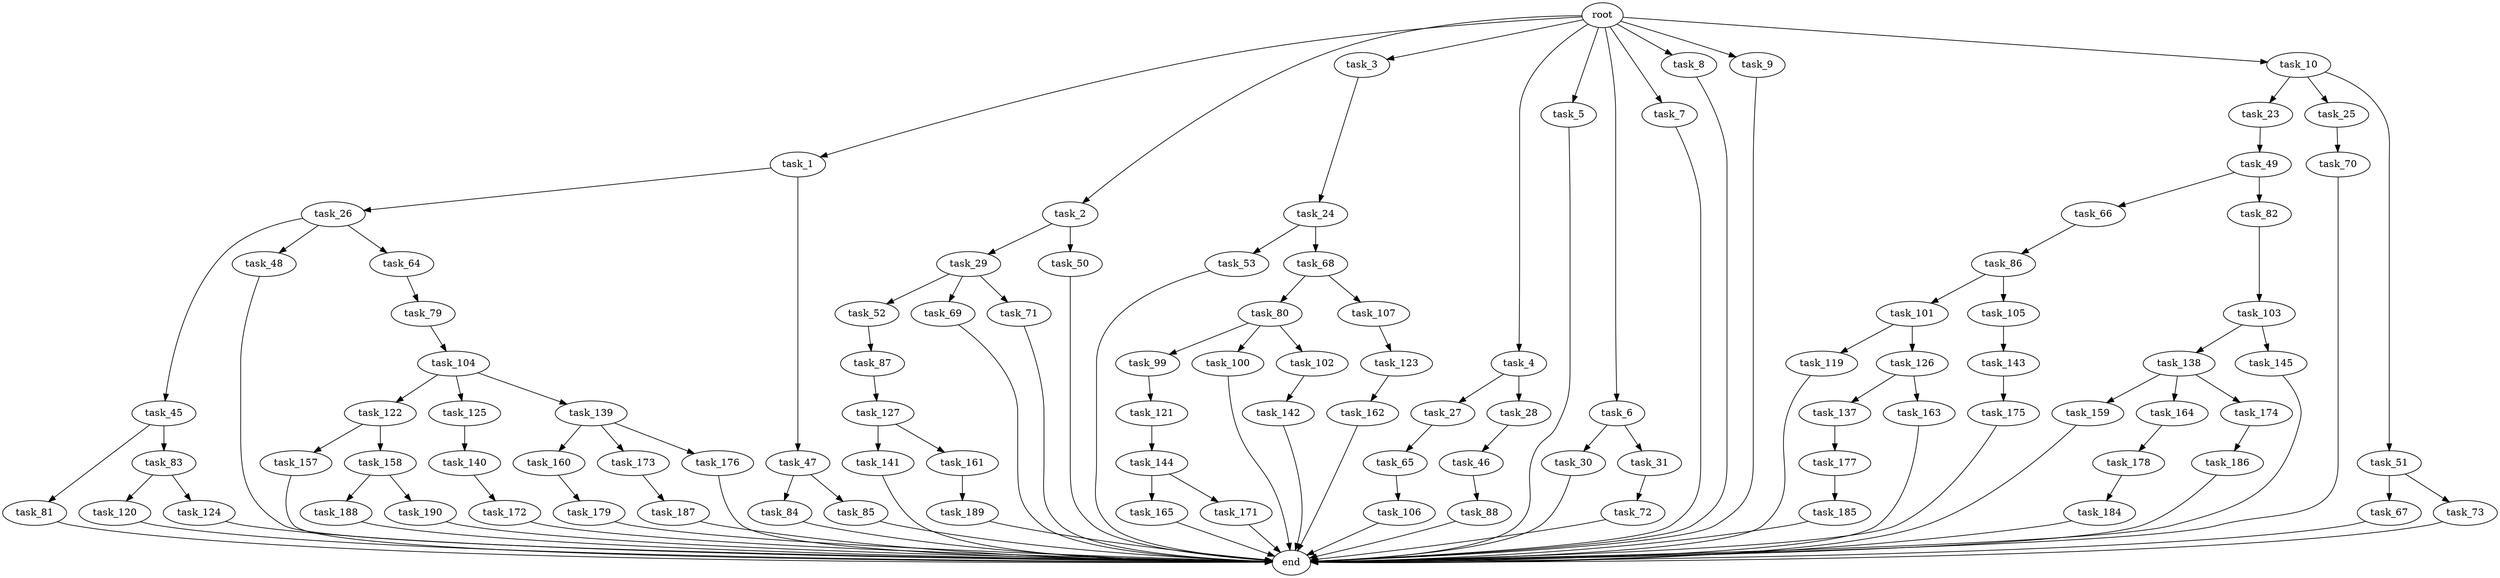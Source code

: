 digraph G {
  root [size="0.000000"];
  task_1 [size="2.048000"];
  task_2 [size="2.048000"];
  task_3 [size="2.048000"];
  task_4 [size="2.048000"];
  task_5 [size="2.048000"];
  task_6 [size="2.048000"];
  task_7 [size="2.048000"];
  task_8 [size="2.048000"];
  task_9 [size="2.048000"];
  task_10 [size="2.048000"];
  task_23 [size="841813590.016000"];
  task_24 [size="274877906.944000"];
  task_25 [size="841813590.016000"];
  task_26 [size="1391569403.904000"];
  task_27 [size="841813590.016000"];
  task_28 [size="841813590.016000"];
  task_29 [size="1391569403.904000"];
  task_30 [size="429496729.600000"];
  task_31 [size="429496729.600000"];
  task_45 [size="68719476.736000"];
  task_46 [size="1099511627.776000"];
  task_47 [size="1391569403.904000"];
  task_48 [size="68719476.736000"];
  task_49 [size="841813590.016000"];
  task_50 [size="1391569403.904000"];
  task_51 [size="841813590.016000"];
  task_52 [size="274877906.944000"];
  task_53 [size="154618822.656000"];
  task_64 [size="68719476.736000"];
  task_65 [size="68719476.736000"];
  task_66 [size="618475290.624000"];
  task_67 [size="1099511627.776000"];
  task_68 [size="154618822.656000"];
  task_69 [size="274877906.944000"];
  task_70 [size="68719476.736000"];
  task_71 [size="274877906.944000"];
  task_72 [size="274877906.944000"];
  task_73 [size="1099511627.776000"];
  task_79 [size="68719476.736000"];
  task_80 [size="1391569403.904000"];
  task_81 [size="618475290.624000"];
  task_82 [size="618475290.624000"];
  task_83 [size="618475290.624000"];
  task_84 [size="68719476.736000"];
  task_85 [size="68719476.736000"];
  task_86 [size="154618822.656000"];
  task_87 [size="618475290.624000"];
  task_88 [size="274877906.944000"];
  task_99 [size="618475290.624000"];
  task_100 [size="618475290.624000"];
  task_101 [size="429496729.600000"];
  task_102 [size="618475290.624000"];
  task_103 [size="154618822.656000"];
  task_104 [size="68719476.736000"];
  task_105 [size="429496729.600000"];
  task_106 [size="429496729.600000"];
  task_107 [size="1391569403.904000"];
  task_119 [size="841813590.016000"];
  task_120 [size="1717986918.400000"];
  task_121 [size="618475290.624000"];
  task_122 [size="68719476.736000"];
  task_123 [size="1099511627.776000"];
  task_124 [size="1717986918.400000"];
  task_125 [size="68719476.736000"];
  task_126 [size="841813590.016000"];
  task_127 [size="68719476.736000"];
  task_137 [size="1099511627.776000"];
  task_138 [size="68719476.736000"];
  task_139 [size="68719476.736000"];
  task_140 [size="618475290.624000"];
  task_141 [size="429496729.600000"];
  task_142 [size="274877906.944000"];
  task_143 [size="154618822.656000"];
  task_144 [size="274877906.944000"];
  task_145 [size="68719476.736000"];
  task_157 [size="1391569403.904000"];
  task_158 [size="1391569403.904000"];
  task_159 [size="1099511627.776000"];
  task_160 [size="1099511627.776000"];
  task_161 [size="429496729.600000"];
  task_162 [size="274877906.944000"];
  task_163 [size="1099511627.776000"];
  task_164 [size="1099511627.776000"];
  task_165 [size="841813590.016000"];
  task_171 [size="841813590.016000"];
  task_172 [size="618475290.624000"];
  task_173 [size="1099511627.776000"];
  task_174 [size="1099511627.776000"];
  task_175 [size="274877906.944000"];
  task_176 [size="1099511627.776000"];
  task_177 [size="1099511627.776000"];
  task_178 [size="841813590.016000"];
  task_179 [size="618475290.624000"];
  task_184 [size="429496729.600000"];
  task_185 [size="274877906.944000"];
  task_186 [size="274877906.944000"];
  task_187 [size="154618822.656000"];
  task_188 [size="841813590.016000"];
  task_189 [size="1099511627.776000"];
  task_190 [size="841813590.016000"];
  end [size="0.000000"];

  root -> task_1 [size="1.000000"];
  root -> task_2 [size="1.000000"];
  root -> task_3 [size="1.000000"];
  root -> task_4 [size="1.000000"];
  root -> task_5 [size="1.000000"];
  root -> task_6 [size="1.000000"];
  root -> task_7 [size="1.000000"];
  root -> task_8 [size="1.000000"];
  root -> task_9 [size="1.000000"];
  root -> task_10 [size="1.000000"];
  task_1 -> task_26 [size="679477248.000000"];
  task_1 -> task_47 [size="679477248.000000"];
  task_2 -> task_29 [size="679477248.000000"];
  task_2 -> task_50 [size="679477248.000000"];
  task_3 -> task_24 [size="134217728.000000"];
  task_4 -> task_27 [size="411041792.000000"];
  task_4 -> task_28 [size="411041792.000000"];
  task_5 -> end [size="1.000000"];
  task_6 -> task_30 [size="209715200.000000"];
  task_6 -> task_31 [size="209715200.000000"];
  task_7 -> end [size="1.000000"];
  task_8 -> end [size="1.000000"];
  task_9 -> end [size="1.000000"];
  task_10 -> task_23 [size="411041792.000000"];
  task_10 -> task_25 [size="411041792.000000"];
  task_10 -> task_51 [size="411041792.000000"];
  task_23 -> task_49 [size="411041792.000000"];
  task_24 -> task_53 [size="75497472.000000"];
  task_24 -> task_68 [size="75497472.000000"];
  task_25 -> task_70 [size="33554432.000000"];
  task_26 -> task_45 [size="33554432.000000"];
  task_26 -> task_48 [size="33554432.000000"];
  task_26 -> task_64 [size="33554432.000000"];
  task_27 -> task_65 [size="33554432.000000"];
  task_28 -> task_46 [size="536870912.000000"];
  task_29 -> task_52 [size="134217728.000000"];
  task_29 -> task_69 [size="134217728.000000"];
  task_29 -> task_71 [size="134217728.000000"];
  task_30 -> end [size="1.000000"];
  task_31 -> task_72 [size="134217728.000000"];
  task_45 -> task_81 [size="301989888.000000"];
  task_45 -> task_83 [size="301989888.000000"];
  task_46 -> task_88 [size="134217728.000000"];
  task_47 -> task_84 [size="33554432.000000"];
  task_47 -> task_85 [size="33554432.000000"];
  task_48 -> end [size="1.000000"];
  task_49 -> task_66 [size="301989888.000000"];
  task_49 -> task_82 [size="301989888.000000"];
  task_50 -> end [size="1.000000"];
  task_51 -> task_67 [size="536870912.000000"];
  task_51 -> task_73 [size="536870912.000000"];
  task_52 -> task_87 [size="301989888.000000"];
  task_53 -> end [size="1.000000"];
  task_64 -> task_79 [size="33554432.000000"];
  task_65 -> task_106 [size="209715200.000000"];
  task_66 -> task_86 [size="75497472.000000"];
  task_67 -> end [size="1.000000"];
  task_68 -> task_80 [size="679477248.000000"];
  task_68 -> task_107 [size="679477248.000000"];
  task_69 -> end [size="1.000000"];
  task_70 -> end [size="1.000000"];
  task_71 -> end [size="1.000000"];
  task_72 -> end [size="1.000000"];
  task_73 -> end [size="1.000000"];
  task_79 -> task_104 [size="33554432.000000"];
  task_80 -> task_99 [size="301989888.000000"];
  task_80 -> task_100 [size="301989888.000000"];
  task_80 -> task_102 [size="301989888.000000"];
  task_81 -> end [size="1.000000"];
  task_82 -> task_103 [size="75497472.000000"];
  task_83 -> task_120 [size="838860800.000000"];
  task_83 -> task_124 [size="838860800.000000"];
  task_84 -> end [size="1.000000"];
  task_85 -> end [size="1.000000"];
  task_86 -> task_101 [size="209715200.000000"];
  task_86 -> task_105 [size="209715200.000000"];
  task_87 -> task_127 [size="33554432.000000"];
  task_88 -> end [size="1.000000"];
  task_99 -> task_121 [size="301989888.000000"];
  task_100 -> end [size="1.000000"];
  task_101 -> task_119 [size="411041792.000000"];
  task_101 -> task_126 [size="411041792.000000"];
  task_102 -> task_142 [size="134217728.000000"];
  task_103 -> task_138 [size="33554432.000000"];
  task_103 -> task_145 [size="33554432.000000"];
  task_104 -> task_122 [size="33554432.000000"];
  task_104 -> task_125 [size="33554432.000000"];
  task_104 -> task_139 [size="33554432.000000"];
  task_105 -> task_143 [size="75497472.000000"];
  task_106 -> end [size="1.000000"];
  task_107 -> task_123 [size="536870912.000000"];
  task_119 -> end [size="1.000000"];
  task_120 -> end [size="1.000000"];
  task_121 -> task_144 [size="134217728.000000"];
  task_122 -> task_157 [size="679477248.000000"];
  task_122 -> task_158 [size="679477248.000000"];
  task_123 -> task_162 [size="134217728.000000"];
  task_124 -> end [size="1.000000"];
  task_125 -> task_140 [size="301989888.000000"];
  task_126 -> task_137 [size="536870912.000000"];
  task_126 -> task_163 [size="536870912.000000"];
  task_127 -> task_141 [size="209715200.000000"];
  task_127 -> task_161 [size="209715200.000000"];
  task_137 -> task_177 [size="536870912.000000"];
  task_138 -> task_159 [size="536870912.000000"];
  task_138 -> task_164 [size="536870912.000000"];
  task_138 -> task_174 [size="536870912.000000"];
  task_139 -> task_160 [size="536870912.000000"];
  task_139 -> task_173 [size="536870912.000000"];
  task_139 -> task_176 [size="536870912.000000"];
  task_140 -> task_172 [size="301989888.000000"];
  task_141 -> end [size="1.000000"];
  task_142 -> end [size="1.000000"];
  task_143 -> task_175 [size="134217728.000000"];
  task_144 -> task_165 [size="411041792.000000"];
  task_144 -> task_171 [size="411041792.000000"];
  task_145 -> end [size="1.000000"];
  task_157 -> end [size="1.000000"];
  task_158 -> task_188 [size="411041792.000000"];
  task_158 -> task_190 [size="411041792.000000"];
  task_159 -> end [size="1.000000"];
  task_160 -> task_179 [size="301989888.000000"];
  task_161 -> task_189 [size="536870912.000000"];
  task_162 -> end [size="1.000000"];
  task_163 -> end [size="1.000000"];
  task_164 -> task_178 [size="411041792.000000"];
  task_165 -> end [size="1.000000"];
  task_171 -> end [size="1.000000"];
  task_172 -> end [size="1.000000"];
  task_173 -> task_187 [size="75497472.000000"];
  task_174 -> task_186 [size="134217728.000000"];
  task_175 -> end [size="1.000000"];
  task_176 -> end [size="1.000000"];
  task_177 -> task_185 [size="134217728.000000"];
  task_178 -> task_184 [size="209715200.000000"];
  task_179 -> end [size="1.000000"];
  task_184 -> end [size="1.000000"];
  task_185 -> end [size="1.000000"];
  task_186 -> end [size="1.000000"];
  task_187 -> end [size="1.000000"];
  task_188 -> end [size="1.000000"];
  task_189 -> end [size="1.000000"];
  task_190 -> end [size="1.000000"];
}
